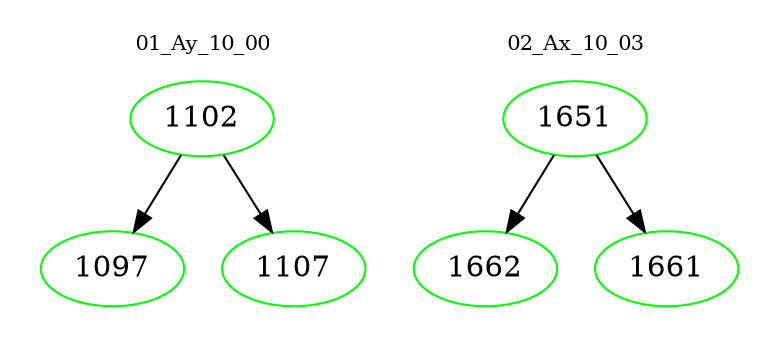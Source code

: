 digraph{
subgraph cluster_0 {
color = white
label = "01_Ay_10_00";
fontsize=10;
T0_1102 [label="1102", color="green"]
T0_1102 -> T0_1097 [color="black"]
T0_1097 [label="1097", color="green"]
T0_1102 -> T0_1107 [color="black"]
T0_1107 [label="1107", color="green"]
}
subgraph cluster_1 {
color = white
label = "02_Ax_10_03";
fontsize=10;
T1_1651 [label="1651", color="green"]
T1_1651 -> T1_1662 [color="black"]
T1_1662 [label="1662", color="green"]
T1_1651 -> T1_1661 [color="black"]
T1_1661 [label="1661", color="green"]
}
}
